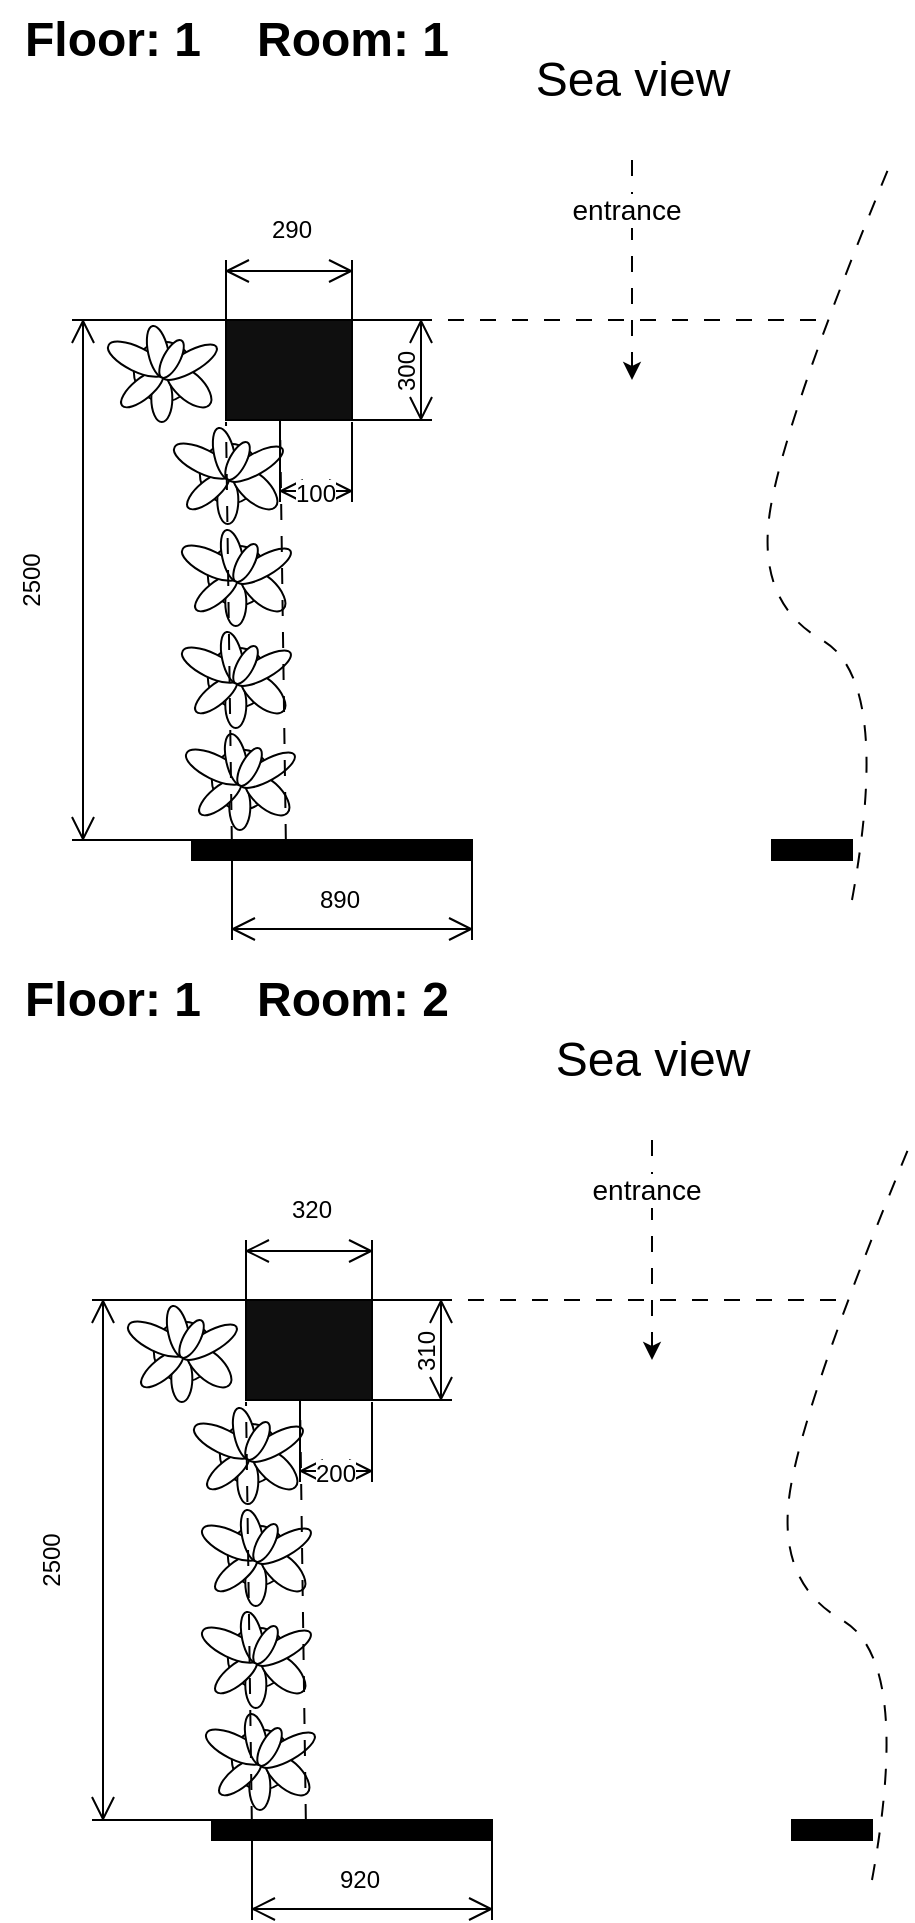<mxfile version="20.8.5" type="github">
  <diagram id="Hkj4WFlvK4-08UBy-HWi" name="Page-1">
    <mxGraphModel dx="1015" dy="654" grid="1" gridSize="10" guides="1" tooltips="1" connect="1" arrows="1" fold="1" page="1" pageScale="1" pageWidth="850" pageHeight="1100" math="0" shadow="0">
      <root>
        <mxCell id="0" />
        <mxCell id="1" parent="0" />
        <mxCell id="1bVyddex_vhO6T4n7lc5-1" value="Floor: 1" style="text;strokeColor=none;fillColor=none;html=1;fontSize=24;fontStyle=1;verticalAlign=middle;align=center;" parent="1" vertex="1">
          <mxGeometry x="40" y="40" width="100" height="40" as="geometry" />
        </mxCell>
        <mxCell id="1bVyddex_vhO6T4n7lc5-2" value="Room: 1" style="text;strokeColor=none;fillColor=none;html=1;fontSize=24;fontStyle=1;verticalAlign=middle;align=center;" parent="1" vertex="1">
          <mxGeometry x="160" y="40" width="100" height="40" as="geometry" />
        </mxCell>
        <mxCell id="1bVyddex_vhO6T4n7lc5-6" value="" style="verticalLabelPosition=bottom;html=1;verticalAlign=top;align=center;shape=mxgraph.floorplan.plant;" parent="1" vertex="1">
          <mxGeometry x="90" y="200" width="47" height="51" as="geometry" />
        </mxCell>
        <mxCell id="1bVyddex_vhO6T4n7lc5-7" value="" style="verticalLabelPosition=bottom;html=1;verticalAlign=top;align=center;shape=mxgraph.floorplan.wall;fillColor=strokeColor;" parent="1" vertex="1">
          <mxGeometry x="420" y="460" width="40" height="10" as="geometry" />
        </mxCell>
        <mxCell id="1bVyddex_vhO6T4n7lc5-8" value="" style="verticalLabelPosition=bottom;html=1;verticalAlign=top;align=center;shape=mxgraph.floorplan.plant;" parent="1" vertex="1">
          <mxGeometry x="127" y="302" width="47" height="51" as="geometry" />
        </mxCell>
        <mxCell id="1bVyddex_vhO6T4n7lc5-10" value="" style="verticalLabelPosition=bottom;html=1;verticalAlign=top;align=center;shape=mxgraph.floorplan.plant;" parent="1" vertex="1">
          <mxGeometry x="127" y="353" width="47" height="51" as="geometry" />
        </mxCell>
        <mxCell id="1bVyddex_vhO6T4n7lc5-11" value="" style="verticalLabelPosition=bottom;html=1;verticalAlign=top;align=center;shape=mxgraph.floorplan.wall;fillColor=strokeColor;" parent="1" vertex="1">
          <mxGeometry x="130" y="460" width="140" height="10" as="geometry" />
        </mxCell>
        <mxCell id="1bVyddex_vhO6T4n7lc5-12" value="" style="verticalLabelPosition=bottom;html=1;verticalAlign=top;align=center;shape=mxgraph.floorplan.plant;" parent="1" vertex="1">
          <mxGeometry x="129" y="404" width="47" height="51" as="geometry" />
        </mxCell>
        <mxCell id="1bVyddex_vhO6T4n7lc5-15" value="" style="rounded=0;whiteSpace=wrap;html=1;fillColor=#0F0F0F;" parent="1" vertex="1">
          <mxGeometry x="147" y="200" width="63" height="50" as="geometry" />
        </mxCell>
        <mxCell id="1bVyddex_vhO6T4n7lc5-17" value="Sea view" style="text;strokeColor=none;fillColor=none;html=1;fontSize=24;fontStyle=0;verticalAlign=middle;align=center;" parent="1" vertex="1">
          <mxGeometry x="300" y="60" width="100" height="40" as="geometry" />
        </mxCell>
        <mxCell id="1bVyddex_vhO6T4n7lc5-18" value="" style="endArrow=classic;html=1;rounded=0;dashed=1;dashPattern=8 8;" parent="1" edge="1">
          <mxGeometry width="50" height="50" relative="1" as="geometry">
            <mxPoint x="350" y="120" as="sourcePoint" />
            <mxPoint x="350" y="230" as="targetPoint" />
          </mxGeometry>
        </mxCell>
        <mxCell id="1bVyddex_vhO6T4n7lc5-19" value="entrance" style="edgeLabel;html=1;align=center;verticalAlign=middle;resizable=0;points=[];fontSize=14;" parent="1bVyddex_vhO6T4n7lc5-18" vertex="1" connectable="0">
          <mxGeometry x="-0.544" y="-3" relative="1" as="geometry">
            <mxPoint as="offset" />
          </mxGeometry>
        </mxCell>
        <mxCell id="1bVyddex_vhO6T4n7lc5-20" value="" style="shape=dimension;direction=south;whiteSpace=wrap;html=1;align=left;points=[];verticalAlign=middle;labelBackgroundColor=#ffffff;fillColor=#0F0F0F;" parent="1" vertex="1">
          <mxGeometry x="70" y="200" width="90" height="260" as="geometry" />
        </mxCell>
        <mxCell id="1bVyddex_vhO6T4n7lc5-23" value="" style="shape=dimension;direction=west;whiteSpace=wrap;html=1;align=center;points=[];verticalAlign=top;spacingTop=-8;labelBackgroundColor=#ffffff;fillColor=#0F0F0F;" parent="1" vertex="1">
          <mxGeometry x="147" y="170" width="63" height="30" as="geometry" />
        </mxCell>
        <mxCell id="1bVyddex_vhO6T4n7lc5-24" value="" style="endArrow=none;dashed=1;html=1;rounded=0;dashPattern=8 8;exitX=1;exitY=0;exitDx=0;exitDy=0;" parent="1" source="1bVyddex_vhO6T4n7lc5-15" edge="1">
          <mxGeometry width="50" height="50" relative="1" as="geometry">
            <mxPoint x="480" y="320" as="sourcePoint" />
            <mxPoint x="450" y="200" as="targetPoint" />
          </mxGeometry>
        </mxCell>
        <mxCell id="1bVyddex_vhO6T4n7lc5-28" value="" style="curved=1;endArrow=none;html=1;rounded=0;dashed=1;dashPattern=8 8;strokeColor=default;endFill=0;" parent="1" edge="1">
          <mxGeometry width="50" height="50" relative="1" as="geometry">
            <mxPoint x="460" y="490" as="sourcePoint" />
            <mxPoint x="480" y="120" as="targetPoint" />
            <Array as="points">
              <mxPoint x="480" y="380" />
              <mxPoint x="410" y="340" />
              <mxPoint x="430" y="240" />
            </Array>
          </mxGeometry>
        </mxCell>
        <mxCell id="1bVyddex_vhO6T4n7lc5-48" value="Floor: 1" style="text;strokeColor=none;fillColor=none;html=1;fontSize=24;fontStyle=1;verticalAlign=middle;align=center;" parent="1" vertex="1">
          <mxGeometry x="40" y="520" width="100" height="40" as="geometry" />
        </mxCell>
        <mxCell id="1bVyddex_vhO6T4n7lc5-49" value="Room: 2" style="text;strokeColor=none;fillColor=none;html=1;fontSize=24;fontStyle=1;verticalAlign=middle;align=center;" parent="1" vertex="1">
          <mxGeometry x="160" y="520" width="100" height="40" as="geometry" />
        </mxCell>
        <mxCell id="1bVyddex_vhO6T4n7lc5-57" value="" style="shape=dimension;whiteSpace=wrap;html=1;align=center;points=[];verticalAlign=bottom;spacingBottom=-5;labelBackgroundColor=#ffffff;fontSize=14;fillColor=#0F0F0F;" parent="1" vertex="1">
          <mxGeometry x="150" y="470" width="120" height="40" as="geometry" />
        </mxCell>
        <mxCell id="mkLmiCTPRY5_OGeZXG2R-1" value="2500" style="text;html=1;strokeColor=none;fillColor=none;align=center;verticalAlign=middle;whiteSpace=wrap;rounded=0;rotation=270;" vertex="1" parent="1">
          <mxGeometry x="20" y="315" width="60" height="30" as="geometry" />
        </mxCell>
        <mxCell id="mkLmiCTPRY5_OGeZXG2R-2" value="" style="endArrow=none;dashed=1;html=1;rounded=0;dashPattern=8 8;entryX=0;entryY=1;entryDx=0;entryDy=0;exitX=1;exitY=0.056;exitDx=0;exitDy=0;exitPerimeter=0;" edge="1" parent="1">
          <mxGeometry width="50" height="50" relative="1" as="geometry">
            <mxPoint x="176.92" y="460" as="sourcePoint" />
            <mxPoint x="174" y="250" as="targetPoint" />
          </mxGeometry>
        </mxCell>
        <mxCell id="1bVyddex_vhO6T4n7lc5-9" value="" style="verticalLabelPosition=bottom;html=1;verticalAlign=top;align=center;shape=mxgraph.floorplan.plant;" parent="1" vertex="1">
          <mxGeometry x="123" y="251" width="47" height="51" as="geometry" />
        </mxCell>
        <mxCell id="mkLmiCTPRY5_OGeZXG2R-4" value="290" style="text;html=1;strokeColor=none;fillColor=none;align=center;verticalAlign=middle;whiteSpace=wrap;rounded=0;" vertex="1" parent="1">
          <mxGeometry x="150" y="140" width="60" height="30" as="geometry" />
        </mxCell>
        <mxCell id="mkLmiCTPRY5_OGeZXG2R-5" value="890" style="text;html=1;strokeColor=none;fillColor=none;align=center;verticalAlign=middle;whiteSpace=wrap;rounded=0;" vertex="1" parent="1">
          <mxGeometry x="174" y="475" width="60" height="30" as="geometry" />
        </mxCell>
        <mxCell id="mkLmiCTPRY5_OGeZXG2R-8" value="100" style="shape=dimension;whiteSpace=wrap;html=1;align=center;points=[];verticalAlign=bottom;spacingBottom=-5;labelBackgroundColor=#ffffff" vertex="1" parent="1">
          <mxGeometry x="174" y="251" width="36" height="40" as="geometry" />
        </mxCell>
        <mxCell id="mkLmiCTPRY5_OGeZXG2R-9" value="" style="endArrow=none;dashed=1;html=1;rounded=0;dashPattern=8 8;entryX=0;entryY=1;entryDx=0;entryDy=0;exitX=1;exitY=0.056;exitDx=0;exitDy=0;exitPerimeter=0;" edge="1" parent="1">
          <mxGeometry width="50" height="50" relative="1" as="geometry">
            <mxPoint x="149.92" y="461" as="sourcePoint" />
            <mxPoint x="147" y="251" as="targetPoint" />
          </mxGeometry>
        </mxCell>
        <mxCell id="mkLmiCTPRY5_OGeZXG2R-10" value="" style="shape=dimension;direction=north;whiteSpace=wrap;html=1;align=right;points=[];verticalAlign=middle;labelBackgroundColor=#ffffff" vertex="1" parent="1">
          <mxGeometry x="210" y="200" width="40" height="50" as="geometry" />
        </mxCell>
        <mxCell id="mkLmiCTPRY5_OGeZXG2R-11" value="300" style="text;html=1;strokeColor=none;fillColor=none;align=center;verticalAlign=middle;whiteSpace=wrap;rounded=0;rotation=270;" vertex="1" parent="1">
          <mxGeometry x="207" y="210.5" width="60" height="30" as="geometry" />
        </mxCell>
        <mxCell id="mkLmiCTPRY5_OGeZXG2R-12" value="" style="verticalLabelPosition=bottom;html=1;verticalAlign=top;align=center;shape=mxgraph.floorplan.plant;" vertex="1" parent="1">
          <mxGeometry x="100" y="690" width="47" height="51" as="geometry" />
        </mxCell>
        <mxCell id="mkLmiCTPRY5_OGeZXG2R-13" value="" style="verticalLabelPosition=bottom;html=1;verticalAlign=top;align=center;shape=mxgraph.floorplan.wall;fillColor=strokeColor;" vertex="1" parent="1">
          <mxGeometry x="430" y="950" width="40" height="10" as="geometry" />
        </mxCell>
        <mxCell id="mkLmiCTPRY5_OGeZXG2R-14" value="" style="verticalLabelPosition=bottom;html=1;verticalAlign=top;align=center;shape=mxgraph.floorplan.plant;" vertex="1" parent="1">
          <mxGeometry x="137" y="792" width="47" height="51" as="geometry" />
        </mxCell>
        <mxCell id="mkLmiCTPRY5_OGeZXG2R-15" value="" style="verticalLabelPosition=bottom;html=1;verticalAlign=top;align=center;shape=mxgraph.floorplan.plant;" vertex="1" parent="1">
          <mxGeometry x="137" y="843" width="47" height="51" as="geometry" />
        </mxCell>
        <mxCell id="mkLmiCTPRY5_OGeZXG2R-16" value="" style="verticalLabelPosition=bottom;html=1;verticalAlign=top;align=center;shape=mxgraph.floorplan.wall;fillColor=strokeColor;" vertex="1" parent="1">
          <mxGeometry x="140" y="950" width="140" height="10" as="geometry" />
        </mxCell>
        <mxCell id="mkLmiCTPRY5_OGeZXG2R-17" value="" style="verticalLabelPosition=bottom;html=1;verticalAlign=top;align=center;shape=mxgraph.floorplan.plant;" vertex="1" parent="1">
          <mxGeometry x="139" y="894" width="47" height="51" as="geometry" />
        </mxCell>
        <mxCell id="mkLmiCTPRY5_OGeZXG2R-18" value="" style="rounded=0;whiteSpace=wrap;html=1;fillColor=#0F0F0F;" vertex="1" parent="1">
          <mxGeometry x="157" y="690" width="63" height="50" as="geometry" />
        </mxCell>
        <mxCell id="mkLmiCTPRY5_OGeZXG2R-19" value="Sea view" style="text;strokeColor=none;fillColor=none;html=1;fontSize=24;fontStyle=0;verticalAlign=middle;align=center;" vertex="1" parent="1">
          <mxGeometry x="310" y="550" width="100" height="40" as="geometry" />
        </mxCell>
        <mxCell id="mkLmiCTPRY5_OGeZXG2R-20" value="" style="endArrow=classic;html=1;rounded=0;dashed=1;dashPattern=8 8;" edge="1" parent="1">
          <mxGeometry width="50" height="50" relative="1" as="geometry">
            <mxPoint x="360" y="610" as="sourcePoint" />
            <mxPoint x="360" y="720" as="targetPoint" />
          </mxGeometry>
        </mxCell>
        <mxCell id="mkLmiCTPRY5_OGeZXG2R-21" value="entrance" style="edgeLabel;html=1;align=center;verticalAlign=middle;resizable=0;points=[];fontSize=14;" vertex="1" connectable="0" parent="mkLmiCTPRY5_OGeZXG2R-20">
          <mxGeometry x="-0.544" y="-3" relative="1" as="geometry">
            <mxPoint as="offset" />
          </mxGeometry>
        </mxCell>
        <mxCell id="mkLmiCTPRY5_OGeZXG2R-22" value="" style="shape=dimension;direction=south;whiteSpace=wrap;html=1;align=left;points=[];verticalAlign=middle;labelBackgroundColor=#ffffff;fillColor=#0F0F0F;" vertex="1" parent="1">
          <mxGeometry x="80" y="690" width="90" height="260" as="geometry" />
        </mxCell>
        <mxCell id="mkLmiCTPRY5_OGeZXG2R-23" value="" style="shape=dimension;direction=west;whiteSpace=wrap;html=1;align=center;points=[];verticalAlign=top;spacingTop=-8;labelBackgroundColor=#ffffff;fillColor=#0F0F0F;" vertex="1" parent="1">
          <mxGeometry x="157" y="660" width="63" height="30" as="geometry" />
        </mxCell>
        <mxCell id="mkLmiCTPRY5_OGeZXG2R-24" value="" style="endArrow=none;dashed=1;html=1;rounded=0;dashPattern=8 8;exitX=1;exitY=0;exitDx=0;exitDy=0;" edge="1" parent="1" source="mkLmiCTPRY5_OGeZXG2R-18">
          <mxGeometry width="50" height="50" relative="1" as="geometry">
            <mxPoint x="490" y="810" as="sourcePoint" />
            <mxPoint x="460" y="690" as="targetPoint" />
          </mxGeometry>
        </mxCell>
        <mxCell id="mkLmiCTPRY5_OGeZXG2R-25" value="" style="curved=1;endArrow=none;html=1;rounded=0;dashed=1;dashPattern=8 8;strokeColor=default;endFill=0;" edge="1" parent="1">
          <mxGeometry width="50" height="50" relative="1" as="geometry">
            <mxPoint x="470" y="980" as="sourcePoint" />
            <mxPoint x="490" y="610" as="targetPoint" />
            <Array as="points">
              <mxPoint x="490" y="870" />
              <mxPoint x="420" y="830" />
              <mxPoint x="440" y="730" />
            </Array>
          </mxGeometry>
        </mxCell>
        <mxCell id="mkLmiCTPRY5_OGeZXG2R-26" value="" style="shape=dimension;whiteSpace=wrap;html=1;align=center;points=[];verticalAlign=bottom;spacingBottom=-5;labelBackgroundColor=#ffffff;fontSize=14;fillColor=#0F0F0F;" vertex="1" parent="1">
          <mxGeometry x="160" y="960" width="120" height="40" as="geometry" />
        </mxCell>
        <mxCell id="mkLmiCTPRY5_OGeZXG2R-27" value="2500" style="text;html=1;strokeColor=none;fillColor=none;align=center;verticalAlign=middle;whiteSpace=wrap;rounded=0;rotation=270;" vertex="1" parent="1">
          <mxGeometry x="30" y="805" width="60" height="30" as="geometry" />
        </mxCell>
        <mxCell id="mkLmiCTPRY5_OGeZXG2R-28" value="" style="endArrow=none;dashed=1;html=1;rounded=0;dashPattern=8 8;entryX=0;entryY=1;entryDx=0;entryDy=0;exitX=1;exitY=0.056;exitDx=0;exitDy=0;exitPerimeter=0;" edge="1" parent="1">
          <mxGeometry width="50" height="50" relative="1" as="geometry">
            <mxPoint x="186.92" y="950" as="sourcePoint" />
            <mxPoint x="184" y="740" as="targetPoint" />
          </mxGeometry>
        </mxCell>
        <mxCell id="mkLmiCTPRY5_OGeZXG2R-29" value="" style="verticalLabelPosition=bottom;html=1;verticalAlign=top;align=center;shape=mxgraph.floorplan.plant;" vertex="1" parent="1">
          <mxGeometry x="133" y="741" width="47" height="51" as="geometry" />
        </mxCell>
        <mxCell id="mkLmiCTPRY5_OGeZXG2R-30" value="320" style="text;html=1;strokeColor=none;fillColor=none;align=center;verticalAlign=middle;whiteSpace=wrap;rounded=0;" vertex="1" parent="1">
          <mxGeometry x="160" y="630" width="60" height="30" as="geometry" />
        </mxCell>
        <mxCell id="mkLmiCTPRY5_OGeZXG2R-31" value="920" style="text;html=1;strokeColor=none;fillColor=none;align=center;verticalAlign=middle;whiteSpace=wrap;rounded=0;" vertex="1" parent="1">
          <mxGeometry x="184" y="965" width="60" height="30" as="geometry" />
        </mxCell>
        <mxCell id="mkLmiCTPRY5_OGeZXG2R-32" value="200" style="shape=dimension;whiteSpace=wrap;html=1;align=center;points=[];verticalAlign=bottom;spacingBottom=-5;labelBackgroundColor=#ffffff" vertex="1" parent="1">
          <mxGeometry x="184" y="741" width="36" height="40" as="geometry" />
        </mxCell>
        <mxCell id="mkLmiCTPRY5_OGeZXG2R-33" value="" style="endArrow=none;dashed=1;html=1;rounded=0;dashPattern=8 8;entryX=0;entryY=1;entryDx=0;entryDy=0;exitX=1;exitY=0.056;exitDx=0;exitDy=0;exitPerimeter=0;" edge="1" parent="1">
          <mxGeometry width="50" height="50" relative="1" as="geometry">
            <mxPoint x="159.92" y="951" as="sourcePoint" />
            <mxPoint x="157" y="741" as="targetPoint" />
          </mxGeometry>
        </mxCell>
        <mxCell id="mkLmiCTPRY5_OGeZXG2R-34" value="" style="shape=dimension;direction=north;whiteSpace=wrap;html=1;align=right;points=[];verticalAlign=middle;labelBackgroundColor=#ffffff" vertex="1" parent="1">
          <mxGeometry x="220" y="690" width="40" height="50" as="geometry" />
        </mxCell>
        <mxCell id="mkLmiCTPRY5_OGeZXG2R-35" value="310" style="text;html=1;strokeColor=none;fillColor=none;align=center;verticalAlign=middle;whiteSpace=wrap;rounded=0;rotation=270;" vertex="1" parent="1">
          <mxGeometry x="217" y="700.5" width="60" height="30" as="geometry" />
        </mxCell>
      </root>
    </mxGraphModel>
  </diagram>
</mxfile>
